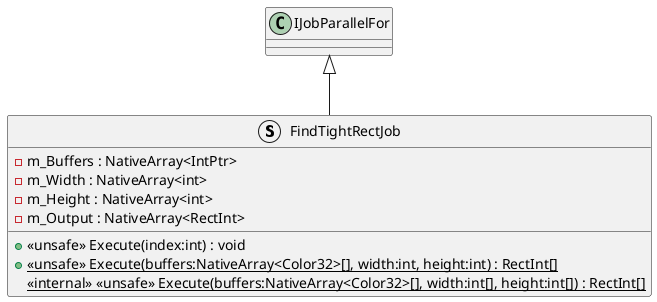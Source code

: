 @startuml
struct FindTightRectJob {
    - m_Buffers : NativeArray<IntPtr>
    - m_Width : NativeArray<int>
    - m_Height : NativeArray<int>
    - m_Output : NativeArray<RectInt>
    + <<unsafe>> Execute(index:int) : void
    + {static} <<unsafe>> Execute(buffers:NativeArray<Color32>[], width:int, height:int) : RectInt[]
    <<internal>> {static} <<unsafe>> Execute(buffers:NativeArray<Color32>[], width:int[], height:int[]) : RectInt[]
}
IJobParallelFor <|-- FindTightRectJob
@enduml

